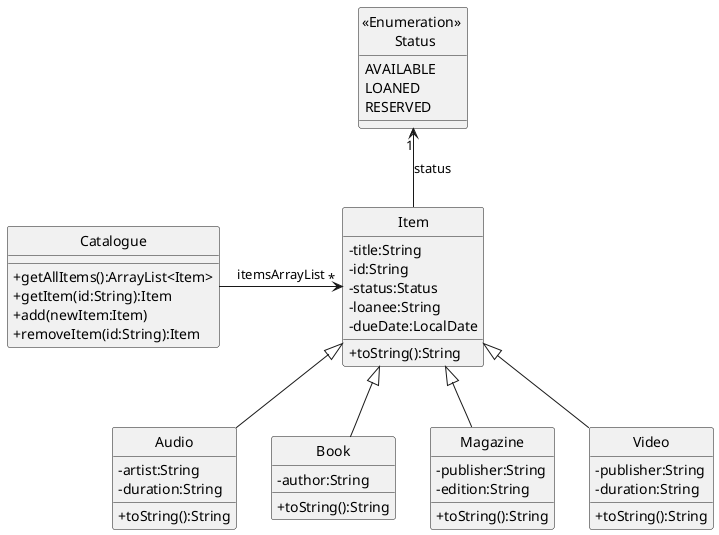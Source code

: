 @startuml
hide circle
skinparam classAttributeIconSize 0

class Catalogue {
    +getAllItems():ArrayList<Item>
    +getItem(id:String):Item
    +add(newItem:Item)
    +removeItem(id:String):Item
}

class Item {
    -title:String
    -id:String
    -status:Status
    -loanee:String
    -dueDate:LocalDate
    +toString():String
}

class Audio {
    -artist:String
    -duration:String
    +toString():String
}

class Book {
    -author:String
    +toString():String
}

class Magazine {
    -publisher:String
    -edition:String
    +toString():String
}

class Video {
    -publisher:String
    -duration:String
    +toString():String
}

enum "<<Enumeration>> \n Status" {
    AVAILABLE
    LOANED
    RESERVED
}


Audio -up-|> Item
Book -up-|> Item
Magazine -up-|> Item
Video -up-|> Item

Item -u-> "1" "<<Enumeration>> \n Status" : status
Catalogue -> "*" Item : itemsArrayList
@enduml